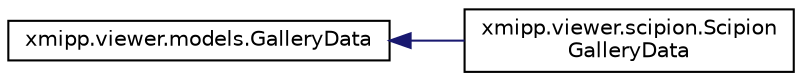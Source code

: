 digraph "Graphical Class Hierarchy"
{
  edge [fontname="Helvetica",fontsize="10",labelfontname="Helvetica",labelfontsize="10"];
  node [fontname="Helvetica",fontsize="10",shape=record];
  rankdir="LR";
  Node0 [label="xmipp.viewer.models.GalleryData",height=0.2,width=0.4,color="black", fillcolor="white", style="filled",URL="$classxmipp_1_1viewer_1_1models_1_1GalleryData.html"];
  Node0 -> Node1 [dir="back",color="midnightblue",fontsize="10",style="solid",fontname="Helvetica"];
  Node1 [label="xmipp.viewer.scipion.Scipion\lGalleryData",height=0.2,width=0.4,color="black", fillcolor="white", style="filled",URL="$classxmipp_1_1viewer_1_1scipion_1_1ScipionGalleryData.html"];
}
